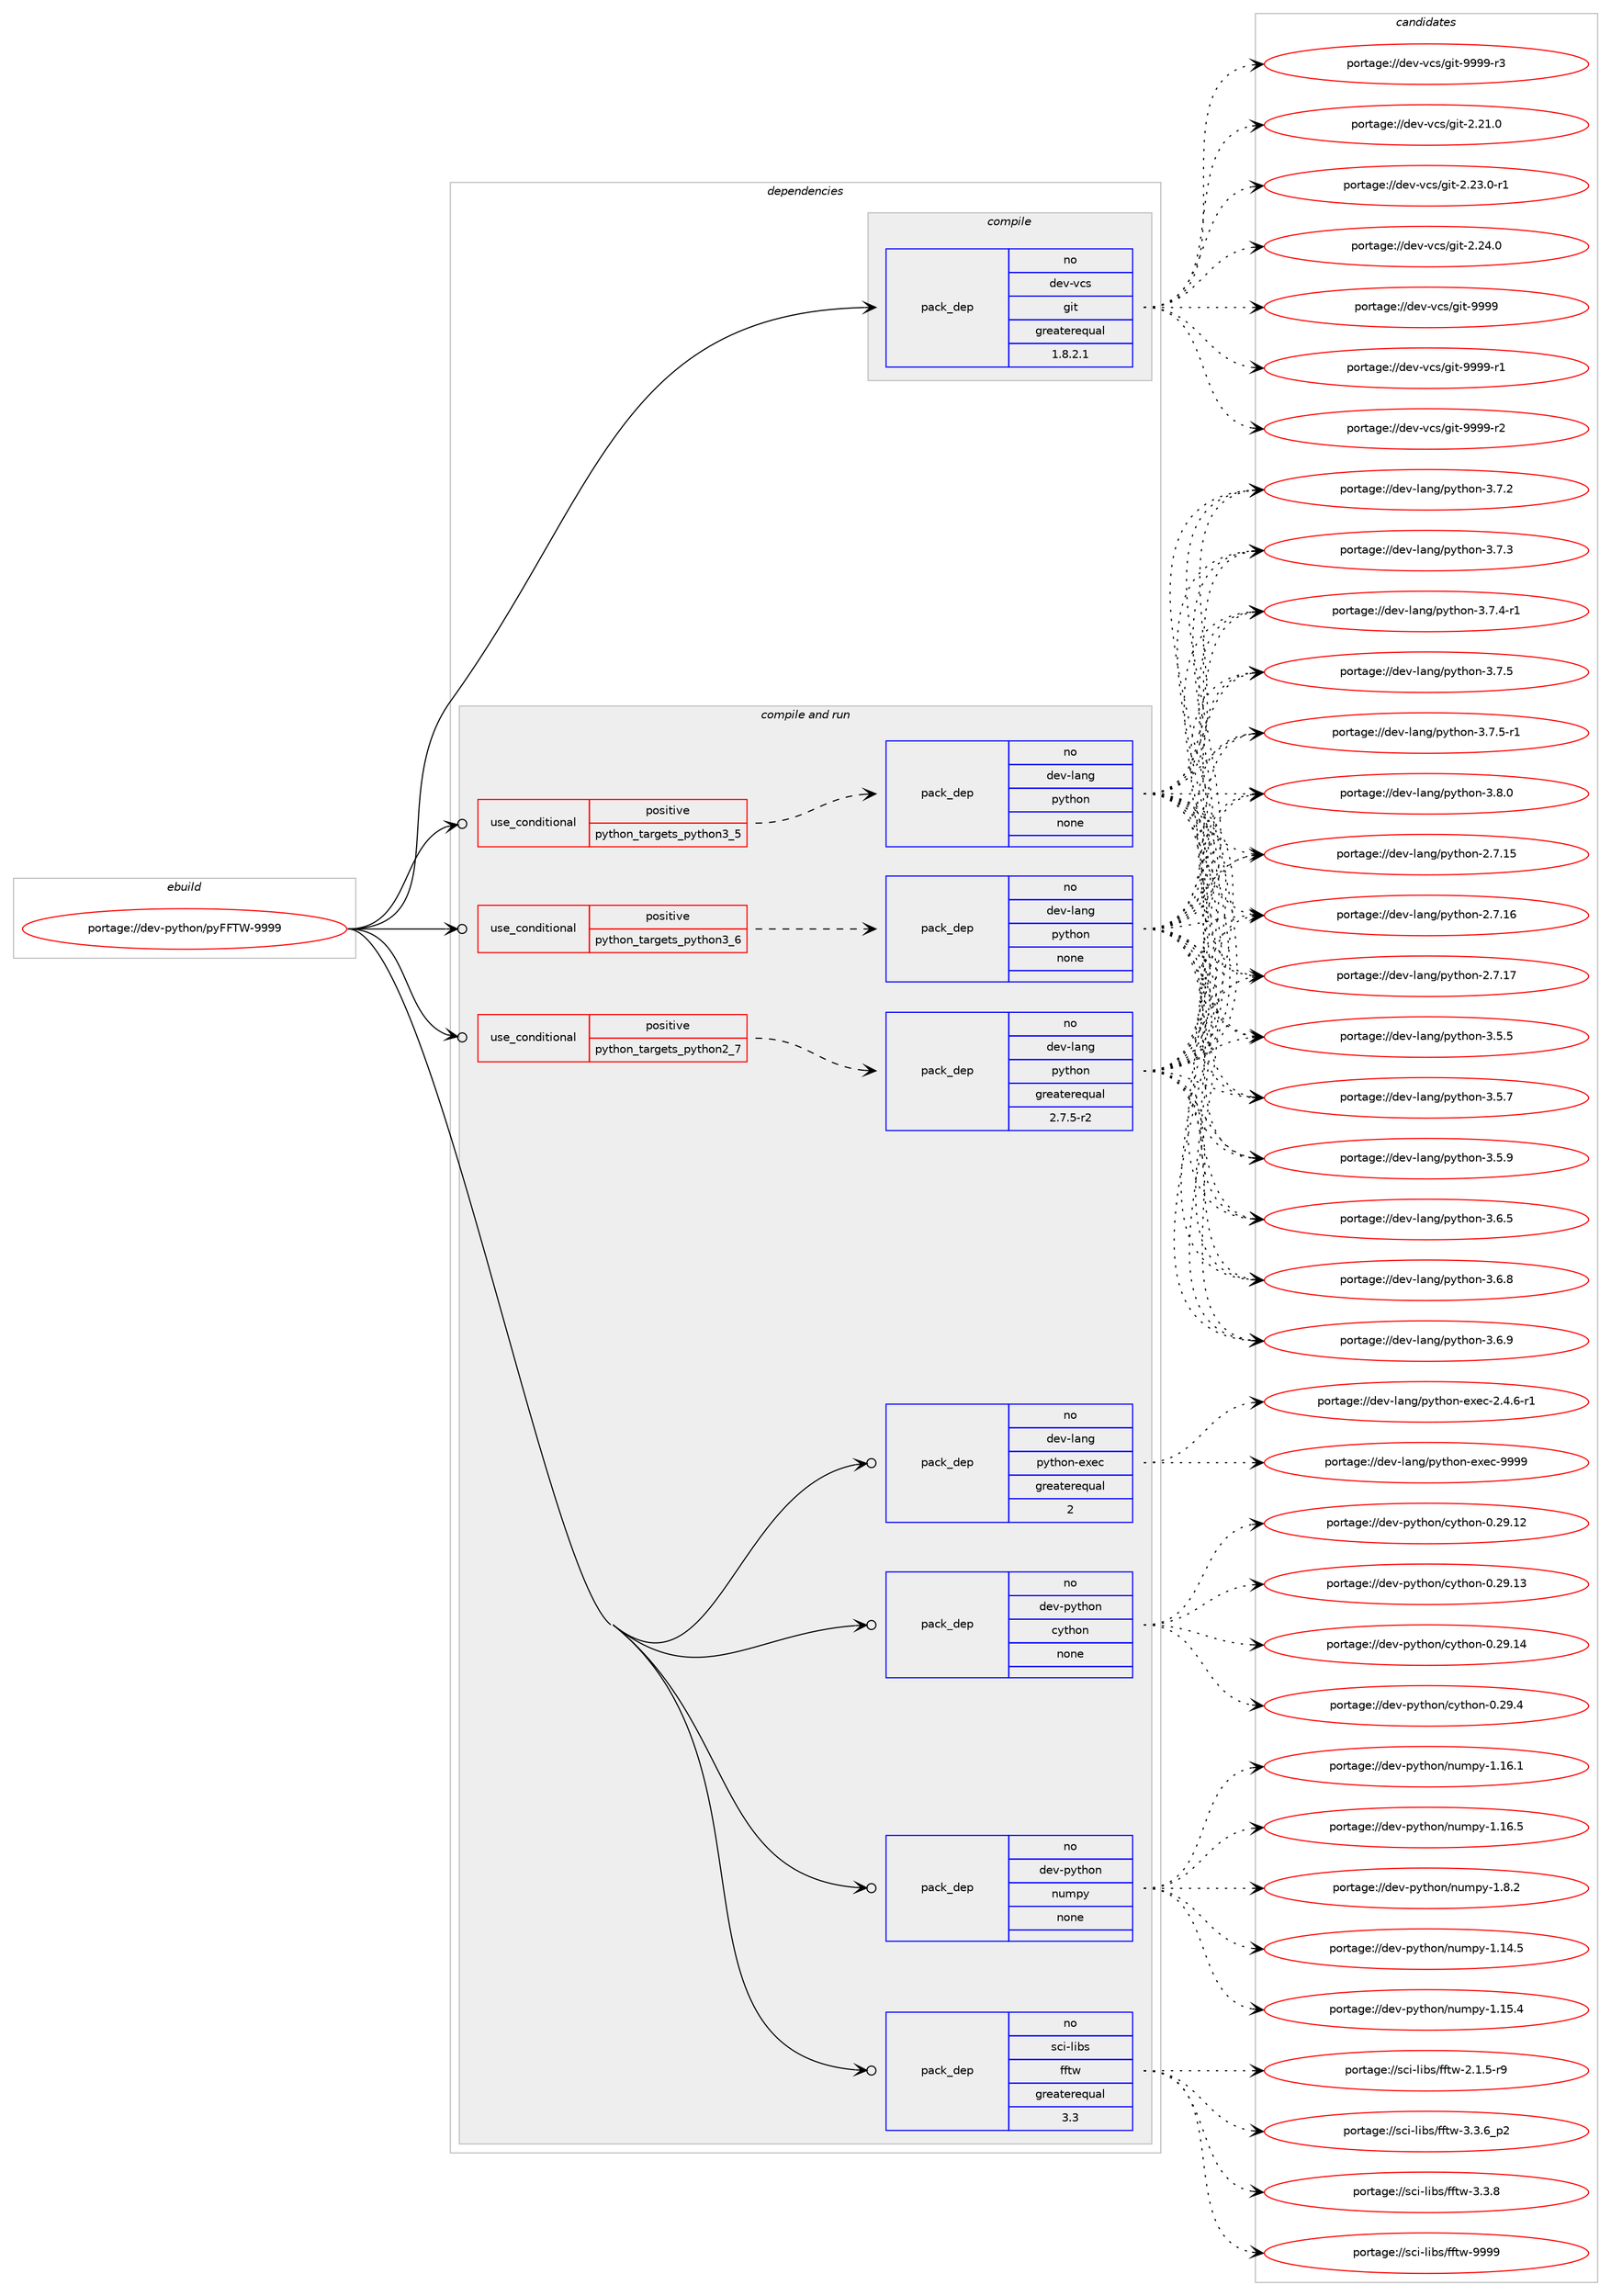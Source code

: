 digraph prolog {

# *************
# Graph options
# *************

newrank=true;
concentrate=true;
compound=true;
graph [rankdir=LR,fontname=Helvetica,fontsize=10,ranksep=1.5];#, ranksep=2.5, nodesep=0.2];
edge  [arrowhead=vee];
node  [fontname=Helvetica,fontsize=10];

# **********
# The ebuild
# **********

subgraph cluster_leftcol {
color=gray;
rank=same;
label=<<i>ebuild</i>>;
id [label="portage://dev-python/pyFFTW-9999", color=red, width=4, href="../dev-python/pyFFTW-9999.svg"];
}

# ****************
# The dependencies
# ****************

subgraph cluster_midcol {
color=gray;
label=<<i>dependencies</i>>;
subgraph cluster_compile {
fillcolor="#eeeeee";
style=filled;
label=<<i>compile</i>>;
subgraph pack121009 {
dependency158883 [label=<<TABLE BORDER="0" CELLBORDER="1" CELLSPACING="0" CELLPADDING="4" WIDTH="220"><TR><TD ROWSPAN="6" CELLPADDING="30">pack_dep</TD></TR><TR><TD WIDTH="110">no</TD></TR><TR><TD>dev-vcs</TD></TR><TR><TD>git</TD></TR><TR><TD>greaterequal</TD></TR><TR><TD>1.8.2.1</TD></TR></TABLE>>, shape=none, color=blue];
}
id:e -> dependency158883:w [weight=20,style="solid",arrowhead="vee"];
}
subgraph cluster_compileandrun {
fillcolor="#eeeeee";
style=filled;
label=<<i>compile and run</i>>;
subgraph cond34509 {
dependency158884 [label=<<TABLE BORDER="0" CELLBORDER="1" CELLSPACING="0" CELLPADDING="4"><TR><TD ROWSPAN="3" CELLPADDING="10">use_conditional</TD></TR><TR><TD>positive</TD></TR><TR><TD>python_targets_python2_7</TD></TR></TABLE>>, shape=none, color=red];
subgraph pack121010 {
dependency158885 [label=<<TABLE BORDER="0" CELLBORDER="1" CELLSPACING="0" CELLPADDING="4" WIDTH="220"><TR><TD ROWSPAN="6" CELLPADDING="30">pack_dep</TD></TR><TR><TD WIDTH="110">no</TD></TR><TR><TD>dev-lang</TD></TR><TR><TD>python</TD></TR><TR><TD>greaterequal</TD></TR><TR><TD>2.7.5-r2</TD></TR></TABLE>>, shape=none, color=blue];
}
dependency158884:e -> dependency158885:w [weight=20,style="dashed",arrowhead="vee"];
}
id:e -> dependency158884:w [weight=20,style="solid",arrowhead="odotvee"];
subgraph cond34510 {
dependency158886 [label=<<TABLE BORDER="0" CELLBORDER="1" CELLSPACING="0" CELLPADDING="4"><TR><TD ROWSPAN="3" CELLPADDING="10">use_conditional</TD></TR><TR><TD>positive</TD></TR><TR><TD>python_targets_python3_5</TD></TR></TABLE>>, shape=none, color=red];
subgraph pack121011 {
dependency158887 [label=<<TABLE BORDER="0" CELLBORDER="1" CELLSPACING="0" CELLPADDING="4" WIDTH="220"><TR><TD ROWSPAN="6" CELLPADDING="30">pack_dep</TD></TR><TR><TD WIDTH="110">no</TD></TR><TR><TD>dev-lang</TD></TR><TR><TD>python</TD></TR><TR><TD>none</TD></TR><TR><TD></TD></TR></TABLE>>, shape=none, color=blue];
}
dependency158886:e -> dependency158887:w [weight=20,style="dashed",arrowhead="vee"];
}
id:e -> dependency158886:w [weight=20,style="solid",arrowhead="odotvee"];
subgraph cond34511 {
dependency158888 [label=<<TABLE BORDER="0" CELLBORDER="1" CELLSPACING="0" CELLPADDING="4"><TR><TD ROWSPAN="3" CELLPADDING="10">use_conditional</TD></TR><TR><TD>positive</TD></TR><TR><TD>python_targets_python3_6</TD></TR></TABLE>>, shape=none, color=red];
subgraph pack121012 {
dependency158889 [label=<<TABLE BORDER="0" CELLBORDER="1" CELLSPACING="0" CELLPADDING="4" WIDTH="220"><TR><TD ROWSPAN="6" CELLPADDING="30">pack_dep</TD></TR><TR><TD WIDTH="110">no</TD></TR><TR><TD>dev-lang</TD></TR><TR><TD>python</TD></TR><TR><TD>none</TD></TR><TR><TD></TD></TR></TABLE>>, shape=none, color=blue];
}
dependency158888:e -> dependency158889:w [weight=20,style="dashed",arrowhead="vee"];
}
id:e -> dependency158888:w [weight=20,style="solid",arrowhead="odotvee"];
subgraph pack121013 {
dependency158890 [label=<<TABLE BORDER="0" CELLBORDER="1" CELLSPACING="0" CELLPADDING="4" WIDTH="220"><TR><TD ROWSPAN="6" CELLPADDING="30">pack_dep</TD></TR><TR><TD WIDTH="110">no</TD></TR><TR><TD>dev-lang</TD></TR><TR><TD>python-exec</TD></TR><TR><TD>greaterequal</TD></TR><TR><TD>2</TD></TR></TABLE>>, shape=none, color=blue];
}
id:e -> dependency158890:w [weight=20,style="solid",arrowhead="odotvee"];
subgraph pack121014 {
dependency158891 [label=<<TABLE BORDER="0" CELLBORDER="1" CELLSPACING="0" CELLPADDING="4" WIDTH="220"><TR><TD ROWSPAN="6" CELLPADDING="30">pack_dep</TD></TR><TR><TD WIDTH="110">no</TD></TR><TR><TD>dev-python</TD></TR><TR><TD>cython</TD></TR><TR><TD>none</TD></TR><TR><TD></TD></TR></TABLE>>, shape=none, color=blue];
}
id:e -> dependency158891:w [weight=20,style="solid",arrowhead="odotvee"];
subgraph pack121015 {
dependency158892 [label=<<TABLE BORDER="0" CELLBORDER="1" CELLSPACING="0" CELLPADDING="4" WIDTH="220"><TR><TD ROWSPAN="6" CELLPADDING="30">pack_dep</TD></TR><TR><TD WIDTH="110">no</TD></TR><TR><TD>dev-python</TD></TR><TR><TD>numpy</TD></TR><TR><TD>none</TD></TR><TR><TD></TD></TR></TABLE>>, shape=none, color=blue];
}
id:e -> dependency158892:w [weight=20,style="solid",arrowhead="odotvee"];
subgraph pack121016 {
dependency158893 [label=<<TABLE BORDER="0" CELLBORDER="1" CELLSPACING="0" CELLPADDING="4" WIDTH="220"><TR><TD ROWSPAN="6" CELLPADDING="30">pack_dep</TD></TR><TR><TD WIDTH="110">no</TD></TR><TR><TD>sci-libs</TD></TR><TR><TD>fftw</TD></TR><TR><TD>greaterequal</TD></TR><TR><TD>3.3</TD></TR></TABLE>>, shape=none, color=blue];
}
id:e -> dependency158893:w [weight=20,style="solid",arrowhead="odotvee"];
}
subgraph cluster_run {
fillcolor="#eeeeee";
style=filled;
label=<<i>run</i>>;
}
}

# **************
# The candidates
# **************

subgraph cluster_choices {
rank=same;
color=gray;
label=<<i>candidates</i>>;

subgraph choice121009 {
color=black;
nodesep=1;
choiceportage10010111845118991154710310511645504650494648 [label="portage://dev-vcs/git-2.21.0", color=red, width=4,href="../dev-vcs/git-2.21.0.svg"];
choiceportage100101118451189911547103105116455046505146484511449 [label="portage://dev-vcs/git-2.23.0-r1", color=red, width=4,href="../dev-vcs/git-2.23.0-r1.svg"];
choiceportage10010111845118991154710310511645504650524648 [label="portage://dev-vcs/git-2.24.0", color=red, width=4,href="../dev-vcs/git-2.24.0.svg"];
choiceportage1001011184511899115471031051164557575757 [label="portage://dev-vcs/git-9999", color=red, width=4,href="../dev-vcs/git-9999.svg"];
choiceportage10010111845118991154710310511645575757574511449 [label="portage://dev-vcs/git-9999-r1", color=red, width=4,href="../dev-vcs/git-9999-r1.svg"];
choiceportage10010111845118991154710310511645575757574511450 [label="portage://dev-vcs/git-9999-r2", color=red, width=4,href="../dev-vcs/git-9999-r2.svg"];
choiceportage10010111845118991154710310511645575757574511451 [label="portage://dev-vcs/git-9999-r3", color=red, width=4,href="../dev-vcs/git-9999-r3.svg"];
dependency158883:e -> choiceportage10010111845118991154710310511645504650494648:w [style=dotted,weight="100"];
dependency158883:e -> choiceportage100101118451189911547103105116455046505146484511449:w [style=dotted,weight="100"];
dependency158883:e -> choiceportage10010111845118991154710310511645504650524648:w [style=dotted,weight="100"];
dependency158883:e -> choiceportage1001011184511899115471031051164557575757:w [style=dotted,weight="100"];
dependency158883:e -> choiceportage10010111845118991154710310511645575757574511449:w [style=dotted,weight="100"];
dependency158883:e -> choiceportage10010111845118991154710310511645575757574511450:w [style=dotted,weight="100"];
dependency158883:e -> choiceportage10010111845118991154710310511645575757574511451:w [style=dotted,weight="100"];
}
subgraph choice121010 {
color=black;
nodesep=1;
choiceportage10010111845108971101034711212111610411111045504655464953 [label="portage://dev-lang/python-2.7.15", color=red, width=4,href="../dev-lang/python-2.7.15.svg"];
choiceportage10010111845108971101034711212111610411111045504655464954 [label="portage://dev-lang/python-2.7.16", color=red, width=4,href="../dev-lang/python-2.7.16.svg"];
choiceportage10010111845108971101034711212111610411111045504655464955 [label="portage://dev-lang/python-2.7.17", color=red, width=4,href="../dev-lang/python-2.7.17.svg"];
choiceportage100101118451089711010347112121116104111110455146534653 [label="portage://dev-lang/python-3.5.5", color=red, width=4,href="../dev-lang/python-3.5.5.svg"];
choiceportage100101118451089711010347112121116104111110455146534655 [label="portage://dev-lang/python-3.5.7", color=red, width=4,href="../dev-lang/python-3.5.7.svg"];
choiceportage100101118451089711010347112121116104111110455146534657 [label="portage://dev-lang/python-3.5.9", color=red, width=4,href="../dev-lang/python-3.5.9.svg"];
choiceportage100101118451089711010347112121116104111110455146544653 [label="portage://dev-lang/python-3.6.5", color=red, width=4,href="../dev-lang/python-3.6.5.svg"];
choiceportage100101118451089711010347112121116104111110455146544656 [label="portage://dev-lang/python-3.6.8", color=red, width=4,href="../dev-lang/python-3.6.8.svg"];
choiceportage100101118451089711010347112121116104111110455146544657 [label="portage://dev-lang/python-3.6.9", color=red, width=4,href="../dev-lang/python-3.6.9.svg"];
choiceportage100101118451089711010347112121116104111110455146554650 [label="portage://dev-lang/python-3.7.2", color=red, width=4,href="../dev-lang/python-3.7.2.svg"];
choiceportage100101118451089711010347112121116104111110455146554651 [label="portage://dev-lang/python-3.7.3", color=red, width=4,href="../dev-lang/python-3.7.3.svg"];
choiceportage1001011184510897110103471121211161041111104551465546524511449 [label="portage://dev-lang/python-3.7.4-r1", color=red, width=4,href="../dev-lang/python-3.7.4-r1.svg"];
choiceportage100101118451089711010347112121116104111110455146554653 [label="portage://dev-lang/python-3.7.5", color=red, width=4,href="../dev-lang/python-3.7.5.svg"];
choiceportage1001011184510897110103471121211161041111104551465546534511449 [label="portage://dev-lang/python-3.7.5-r1", color=red, width=4,href="../dev-lang/python-3.7.5-r1.svg"];
choiceportage100101118451089711010347112121116104111110455146564648 [label="portage://dev-lang/python-3.8.0", color=red, width=4,href="../dev-lang/python-3.8.0.svg"];
dependency158885:e -> choiceportage10010111845108971101034711212111610411111045504655464953:w [style=dotted,weight="100"];
dependency158885:e -> choiceportage10010111845108971101034711212111610411111045504655464954:w [style=dotted,weight="100"];
dependency158885:e -> choiceportage10010111845108971101034711212111610411111045504655464955:w [style=dotted,weight="100"];
dependency158885:e -> choiceportage100101118451089711010347112121116104111110455146534653:w [style=dotted,weight="100"];
dependency158885:e -> choiceportage100101118451089711010347112121116104111110455146534655:w [style=dotted,weight="100"];
dependency158885:e -> choiceportage100101118451089711010347112121116104111110455146534657:w [style=dotted,weight="100"];
dependency158885:e -> choiceportage100101118451089711010347112121116104111110455146544653:w [style=dotted,weight="100"];
dependency158885:e -> choiceportage100101118451089711010347112121116104111110455146544656:w [style=dotted,weight="100"];
dependency158885:e -> choiceportage100101118451089711010347112121116104111110455146544657:w [style=dotted,weight="100"];
dependency158885:e -> choiceportage100101118451089711010347112121116104111110455146554650:w [style=dotted,weight="100"];
dependency158885:e -> choiceportage100101118451089711010347112121116104111110455146554651:w [style=dotted,weight="100"];
dependency158885:e -> choiceportage1001011184510897110103471121211161041111104551465546524511449:w [style=dotted,weight="100"];
dependency158885:e -> choiceportage100101118451089711010347112121116104111110455146554653:w [style=dotted,weight="100"];
dependency158885:e -> choiceportage1001011184510897110103471121211161041111104551465546534511449:w [style=dotted,weight="100"];
dependency158885:e -> choiceportage100101118451089711010347112121116104111110455146564648:w [style=dotted,weight="100"];
}
subgraph choice121011 {
color=black;
nodesep=1;
choiceportage10010111845108971101034711212111610411111045504655464953 [label="portage://dev-lang/python-2.7.15", color=red, width=4,href="../dev-lang/python-2.7.15.svg"];
choiceportage10010111845108971101034711212111610411111045504655464954 [label="portage://dev-lang/python-2.7.16", color=red, width=4,href="../dev-lang/python-2.7.16.svg"];
choiceportage10010111845108971101034711212111610411111045504655464955 [label="portage://dev-lang/python-2.7.17", color=red, width=4,href="../dev-lang/python-2.7.17.svg"];
choiceportage100101118451089711010347112121116104111110455146534653 [label="portage://dev-lang/python-3.5.5", color=red, width=4,href="../dev-lang/python-3.5.5.svg"];
choiceportage100101118451089711010347112121116104111110455146534655 [label="portage://dev-lang/python-3.5.7", color=red, width=4,href="../dev-lang/python-3.5.7.svg"];
choiceportage100101118451089711010347112121116104111110455146534657 [label="portage://dev-lang/python-3.5.9", color=red, width=4,href="../dev-lang/python-3.5.9.svg"];
choiceportage100101118451089711010347112121116104111110455146544653 [label="portage://dev-lang/python-3.6.5", color=red, width=4,href="../dev-lang/python-3.6.5.svg"];
choiceportage100101118451089711010347112121116104111110455146544656 [label="portage://dev-lang/python-3.6.8", color=red, width=4,href="../dev-lang/python-3.6.8.svg"];
choiceportage100101118451089711010347112121116104111110455146544657 [label="portage://dev-lang/python-3.6.9", color=red, width=4,href="../dev-lang/python-3.6.9.svg"];
choiceportage100101118451089711010347112121116104111110455146554650 [label="portage://dev-lang/python-3.7.2", color=red, width=4,href="../dev-lang/python-3.7.2.svg"];
choiceportage100101118451089711010347112121116104111110455146554651 [label="portage://dev-lang/python-3.7.3", color=red, width=4,href="../dev-lang/python-3.7.3.svg"];
choiceportage1001011184510897110103471121211161041111104551465546524511449 [label="portage://dev-lang/python-3.7.4-r1", color=red, width=4,href="../dev-lang/python-3.7.4-r1.svg"];
choiceportage100101118451089711010347112121116104111110455146554653 [label="portage://dev-lang/python-3.7.5", color=red, width=4,href="../dev-lang/python-3.7.5.svg"];
choiceportage1001011184510897110103471121211161041111104551465546534511449 [label="portage://dev-lang/python-3.7.5-r1", color=red, width=4,href="../dev-lang/python-3.7.5-r1.svg"];
choiceportage100101118451089711010347112121116104111110455146564648 [label="portage://dev-lang/python-3.8.0", color=red, width=4,href="../dev-lang/python-3.8.0.svg"];
dependency158887:e -> choiceportage10010111845108971101034711212111610411111045504655464953:w [style=dotted,weight="100"];
dependency158887:e -> choiceportage10010111845108971101034711212111610411111045504655464954:w [style=dotted,weight="100"];
dependency158887:e -> choiceportage10010111845108971101034711212111610411111045504655464955:w [style=dotted,weight="100"];
dependency158887:e -> choiceportage100101118451089711010347112121116104111110455146534653:w [style=dotted,weight="100"];
dependency158887:e -> choiceportage100101118451089711010347112121116104111110455146534655:w [style=dotted,weight="100"];
dependency158887:e -> choiceportage100101118451089711010347112121116104111110455146534657:w [style=dotted,weight="100"];
dependency158887:e -> choiceportage100101118451089711010347112121116104111110455146544653:w [style=dotted,weight="100"];
dependency158887:e -> choiceportage100101118451089711010347112121116104111110455146544656:w [style=dotted,weight="100"];
dependency158887:e -> choiceportage100101118451089711010347112121116104111110455146544657:w [style=dotted,weight="100"];
dependency158887:e -> choiceportage100101118451089711010347112121116104111110455146554650:w [style=dotted,weight="100"];
dependency158887:e -> choiceportage100101118451089711010347112121116104111110455146554651:w [style=dotted,weight="100"];
dependency158887:e -> choiceportage1001011184510897110103471121211161041111104551465546524511449:w [style=dotted,weight="100"];
dependency158887:e -> choiceportage100101118451089711010347112121116104111110455146554653:w [style=dotted,weight="100"];
dependency158887:e -> choiceportage1001011184510897110103471121211161041111104551465546534511449:w [style=dotted,weight="100"];
dependency158887:e -> choiceportage100101118451089711010347112121116104111110455146564648:w [style=dotted,weight="100"];
}
subgraph choice121012 {
color=black;
nodesep=1;
choiceportage10010111845108971101034711212111610411111045504655464953 [label="portage://dev-lang/python-2.7.15", color=red, width=4,href="../dev-lang/python-2.7.15.svg"];
choiceportage10010111845108971101034711212111610411111045504655464954 [label="portage://dev-lang/python-2.7.16", color=red, width=4,href="../dev-lang/python-2.7.16.svg"];
choiceportage10010111845108971101034711212111610411111045504655464955 [label="portage://dev-lang/python-2.7.17", color=red, width=4,href="../dev-lang/python-2.7.17.svg"];
choiceportage100101118451089711010347112121116104111110455146534653 [label="portage://dev-lang/python-3.5.5", color=red, width=4,href="../dev-lang/python-3.5.5.svg"];
choiceportage100101118451089711010347112121116104111110455146534655 [label="portage://dev-lang/python-3.5.7", color=red, width=4,href="../dev-lang/python-3.5.7.svg"];
choiceportage100101118451089711010347112121116104111110455146534657 [label="portage://dev-lang/python-3.5.9", color=red, width=4,href="../dev-lang/python-3.5.9.svg"];
choiceportage100101118451089711010347112121116104111110455146544653 [label="portage://dev-lang/python-3.6.5", color=red, width=4,href="../dev-lang/python-3.6.5.svg"];
choiceportage100101118451089711010347112121116104111110455146544656 [label="portage://dev-lang/python-3.6.8", color=red, width=4,href="../dev-lang/python-3.6.8.svg"];
choiceportage100101118451089711010347112121116104111110455146544657 [label="portage://dev-lang/python-3.6.9", color=red, width=4,href="../dev-lang/python-3.6.9.svg"];
choiceportage100101118451089711010347112121116104111110455146554650 [label="portage://dev-lang/python-3.7.2", color=red, width=4,href="../dev-lang/python-3.7.2.svg"];
choiceportage100101118451089711010347112121116104111110455146554651 [label="portage://dev-lang/python-3.7.3", color=red, width=4,href="../dev-lang/python-3.7.3.svg"];
choiceportage1001011184510897110103471121211161041111104551465546524511449 [label="portage://dev-lang/python-3.7.4-r1", color=red, width=4,href="../dev-lang/python-3.7.4-r1.svg"];
choiceportage100101118451089711010347112121116104111110455146554653 [label="portage://dev-lang/python-3.7.5", color=red, width=4,href="../dev-lang/python-3.7.5.svg"];
choiceportage1001011184510897110103471121211161041111104551465546534511449 [label="portage://dev-lang/python-3.7.5-r1", color=red, width=4,href="../dev-lang/python-3.7.5-r1.svg"];
choiceportage100101118451089711010347112121116104111110455146564648 [label="portage://dev-lang/python-3.8.0", color=red, width=4,href="../dev-lang/python-3.8.0.svg"];
dependency158889:e -> choiceportage10010111845108971101034711212111610411111045504655464953:w [style=dotted,weight="100"];
dependency158889:e -> choiceportage10010111845108971101034711212111610411111045504655464954:w [style=dotted,weight="100"];
dependency158889:e -> choiceportage10010111845108971101034711212111610411111045504655464955:w [style=dotted,weight="100"];
dependency158889:e -> choiceportage100101118451089711010347112121116104111110455146534653:w [style=dotted,weight="100"];
dependency158889:e -> choiceportage100101118451089711010347112121116104111110455146534655:w [style=dotted,weight="100"];
dependency158889:e -> choiceportage100101118451089711010347112121116104111110455146534657:w [style=dotted,weight="100"];
dependency158889:e -> choiceportage100101118451089711010347112121116104111110455146544653:w [style=dotted,weight="100"];
dependency158889:e -> choiceportage100101118451089711010347112121116104111110455146544656:w [style=dotted,weight="100"];
dependency158889:e -> choiceportage100101118451089711010347112121116104111110455146544657:w [style=dotted,weight="100"];
dependency158889:e -> choiceportage100101118451089711010347112121116104111110455146554650:w [style=dotted,weight="100"];
dependency158889:e -> choiceportage100101118451089711010347112121116104111110455146554651:w [style=dotted,weight="100"];
dependency158889:e -> choiceportage1001011184510897110103471121211161041111104551465546524511449:w [style=dotted,weight="100"];
dependency158889:e -> choiceportage100101118451089711010347112121116104111110455146554653:w [style=dotted,weight="100"];
dependency158889:e -> choiceportage1001011184510897110103471121211161041111104551465546534511449:w [style=dotted,weight="100"];
dependency158889:e -> choiceportage100101118451089711010347112121116104111110455146564648:w [style=dotted,weight="100"];
}
subgraph choice121013 {
color=black;
nodesep=1;
choiceportage10010111845108971101034711212111610411111045101120101994550465246544511449 [label="portage://dev-lang/python-exec-2.4.6-r1", color=red, width=4,href="../dev-lang/python-exec-2.4.6-r1.svg"];
choiceportage10010111845108971101034711212111610411111045101120101994557575757 [label="portage://dev-lang/python-exec-9999", color=red, width=4,href="../dev-lang/python-exec-9999.svg"];
dependency158890:e -> choiceportage10010111845108971101034711212111610411111045101120101994550465246544511449:w [style=dotted,weight="100"];
dependency158890:e -> choiceportage10010111845108971101034711212111610411111045101120101994557575757:w [style=dotted,weight="100"];
}
subgraph choice121014 {
color=black;
nodesep=1;
choiceportage1001011184511212111610411111047991211161041111104548465057464950 [label="portage://dev-python/cython-0.29.12", color=red, width=4,href="../dev-python/cython-0.29.12.svg"];
choiceportage1001011184511212111610411111047991211161041111104548465057464951 [label="portage://dev-python/cython-0.29.13", color=red, width=4,href="../dev-python/cython-0.29.13.svg"];
choiceportage1001011184511212111610411111047991211161041111104548465057464952 [label="portage://dev-python/cython-0.29.14", color=red, width=4,href="../dev-python/cython-0.29.14.svg"];
choiceportage10010111845112121116104111110479912111610411111045484650574652 [label="portage://dev-python/cython-0.29.4", color=red, width=4,href="../dev-python/cython-0.29.4.svg"];
dependency158891:e -> choiceportage1001011184511212111610411111047991211161041111104548465057464950:w [style=dotted,weight="100"];
dependency158891:e -> choiceportage1001011184511212111610411111047991211161041111104548465057464951:w [style=dotted,weight="100"];
dependency158891:e -> choiceportage1001011184511212111610411111047991211161041111104548465057464952:w [style=dotted,weight="100"];
dependency158891:e -> choiceportage10010111845112121116104111110479912111610411111045484650574652:w [style=dotted,weight="100"];
}
subgraph choice121015 {
color=black;
nodesep=1;
choiceportage100101118451121211161041111104711011710911212145494649524653 [label="portage://dev-python/numpy-1.14.5", color=red, width=4,href="../dev-python/numpy-1.14.5.svg"];
choiceportage100101118451121211161041111104711011710911212145494649534652 [label="portage://dev-python/numpy-1.15.4", color=red, width=4,href="../dev-python/numpy-1.15.4.svg"];
choiceportage100101118451121211161041111104711011710911212145494649544649 [label="portage://dev-python/numpy-1.16.1", color=red, width=4,href="../dev-python/numpy-1.16.1.svg"];
choiceportage100101118451121211161041111104711011710911212145494649544653 [label="portage://dev-python/numpy-1.16.5", color=red, width=4,href="../dev-python/numpy-1.16.5.svg"];
choiceportage1001011184511212111610411111047110117109112121454946564650 [label="portage://dev-python/numpy-1.8.2", color=red, width=4,href="../dev-python/numpy-1.8.2.svg"];
dependency158892:e -> choiceportage100101118451121211161041111104711011710911212145494649524653:w [style=dotted,weight="100"];
dependency158892:e -> choiceportage100101118451121211161041111104711011710911212145494649534652:w [style=dotted,weight="100"];
dependency158892:e -> choiceportage100101118451121211161041111104711011710911212145494649544649:w [style=dotted,weight="100"];
dependency158892:e -> choiceportage100101118451121211161041111104711011710911212145494649544653:w [style=dotted,weight="100"];
dependency158892:e -> choiceportage1001011184511212111610411111047110117109112121454946564650:w [style=dotted,weight="100"];
}
subgraph choice121016 {
color=black;
nodesep=1;
choiceportage115991054510810598115471021021161194550464946534511457 [label="portage://sci-libs/fftw-2.1.5-r9", color=red, width=4,href="../sci-libs/fftw-2.1.5-r9.svg"];
choiceportage115991054510810598115471021021161194551465146549511250 [label="portage://sci-libs/fftw-3.3.6_p2", color=red, width=4,href="../sci-libs/fftw-3.3.6_p2.svg"];
choiceportage11599105451081059811547102102116119455146514656 [label="portage://sci-libs/fftw-3.3.8", color=red, width=4,href="../sci-libs/fftw-3.3.8.svg"];
choiceportage115991054510810598115471021021161194557575757 [label="portage://sci-libs/fftw-9999", color=red, width=4,href="../sci-libs/fftw-9999.svg"];
dependency158893:e -> choiceportage115991054510810598115471021021161194550464946534511457:w [style=dotted,weight="100"];
dependency158893:e -> choiceportage115991054510810598115471021021161194551465146549511250:w [style=dotted,weight="100"];
dependency158893:e -> choiceportage11599105451081059811547102102116119455146514656:w [style=dotted,weight="100"];
dependency158893:e -> choiceportage115991054510810598115471021021161194557575757:w [style=dotted,weight="100"];
}
}

}
